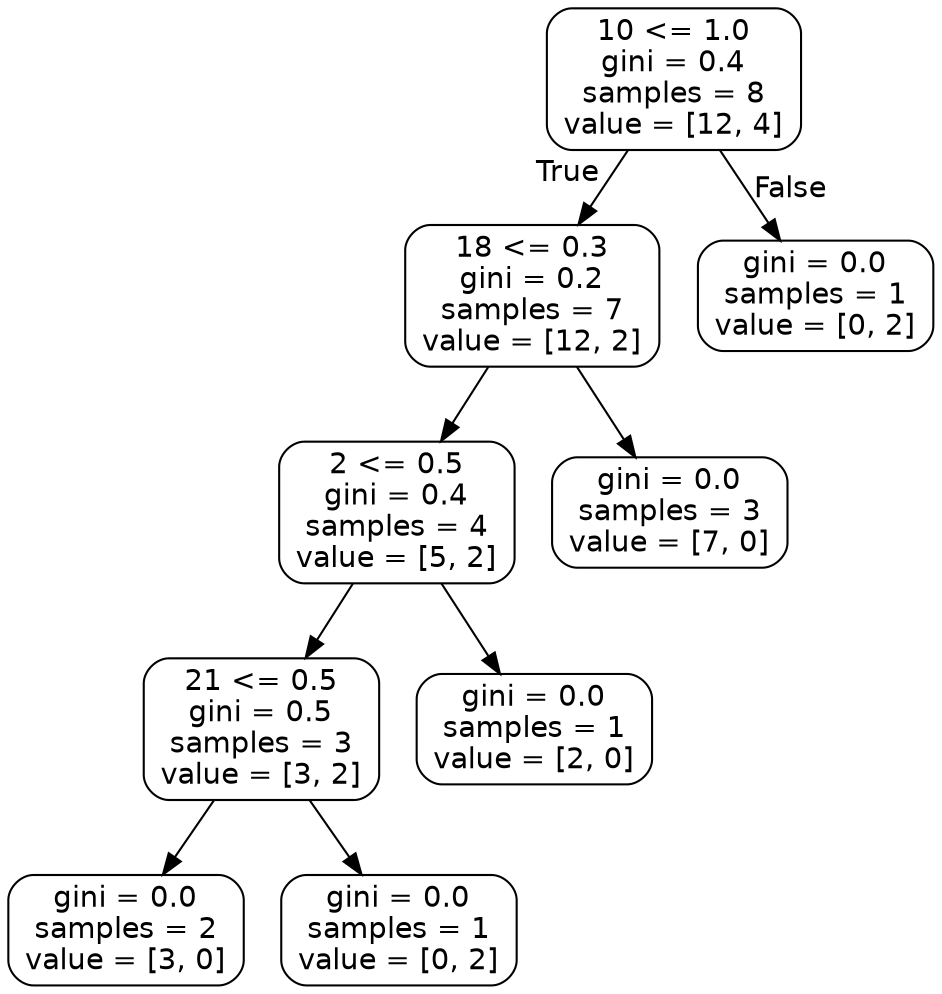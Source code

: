 digraph Tree {
node [shape=box, style="rounded", color="black", fontname=helvetica] ;
edge [fontname=helvetica] ;
0 [label="10 <= 1.0\ngini = 0.4\nsamples = 8\nvalue = [12, 4]"] ;
1 [label="18 <= 0.3\ngini = 0.2\nsamples = 7\nvalue = [12, 2]"] ;
0 -> 1 [labeldistance=2.5, labelangle=45, headlabel="True"] ;
2 [label="2 <= 0.5\ngini = 0.4\nsamples = 4\nvalue = [5, 2]"] ;
1 -> 2 ;
3 [label="21 <= 0.5\ngini = 0.5\nsamples = 3\nvalue = [3, 2]"] ;
2 -> 3 ;
4 [label="gini = 0.0\nsamples = 2\nvalue = [3, 0]"] ;
3 -> 4 ;
5 [label="gini = 0.0\nsamples = 1\nvalue = [0, 2]"] ;
3 -> 5 ;
6 [label="gini = 0.0\nsamples = 1\nvalue = [2, 0]"] ;
2 -> 6 ;
7 [label="gini = 0.0\nsamples = 3\nvalue = [7, 0]"] ;
1 -> 7 ;
8 [label="gini = 0.0\nsamples = 1\nvalue = [0, 2]"] ;
0 -> 8 [labeldistance=2.5, labelangle=-45, headlabel="False"] ;
}
